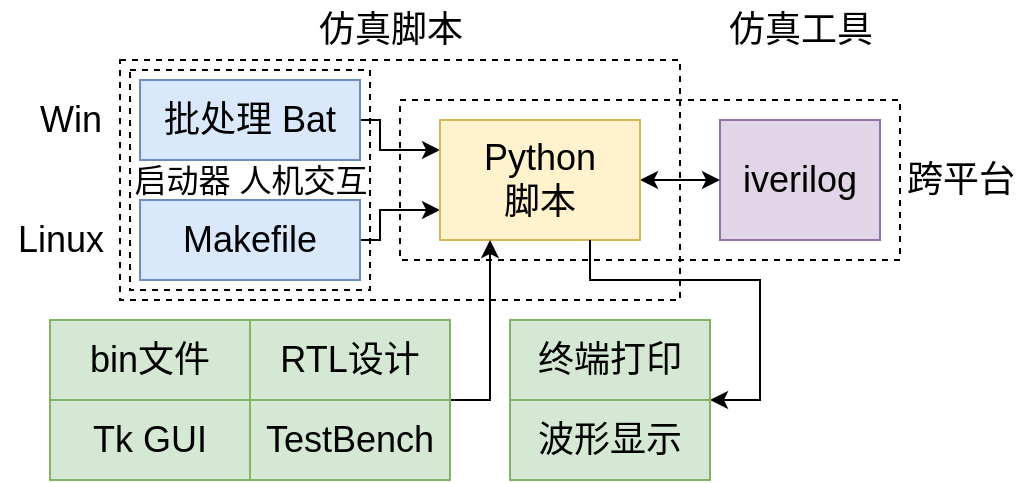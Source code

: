 <mxfile version="18.0.6" type="device"><diagram id="YtvwvDAg_z0UyHSXU93h" name="第 1 页"><mxGraphModel dx="716" dy="448" grid="1" gridSize="10" guides="1" tooltips="1" connect="1" arrows="1" fold="1" page="1" pageScale="1" pageWidth="827" pageHeight="1169" math="0" shadow="0"><root><mxCell id="0"/><mxCell id="1" parent="0"/><mxCell id="jq0FuVwtKyFCtbRI0XKJ-5" value="" style="rounded=0;whiteSpace=wrap;html=1;fillColor=none;dashed=1;" parent="1" vertex="1"><mxGeometry x="245" y="265" width="120" height="110" as="geometry"/></mxCell><mxCell id="_eRq6vUdUgBELbqLA_iJ-10" value="" style="rounded=0;whiteSpace=wrap;html=1;dashed=1;fontSize=18;fillColor=none;" parent="1" vertex="1"><mxGeometry x="380" y="280" width="250" height="80" as="geometry"/></mxCell><mxCell id="_eRq6vUdUgBELbqLA_iJ-9" value="" style="rounded=0;whiteSpace=wrap;html=1;fontSize=18;fillColor=none;dashed=1;" parent="1" vertex="1"><mxGeometry x="240" y="260" width="280" height="120" as="geometry"/></mxCell><mxCell id="_eRq6vUdUgBELbqLA_iJ-1" value="仿真脚本" style="text;html=1;align=center;verticalAlign=middle;resizable=0;points=[];autosize=1;strokeColor=none;fillColor=none;fontSize=18;" parent="1" vertex="1"><mxGeometry x="330" y="230" width="90" height="30" as="geometry"/></mxCell><mxCell id="_eRq6vUdUgBELbqLA_iJ-2" value="仿真工具" style="text;html=1;align=center;verticalAlign=middle;resizable=0;points=[];autosize=1;strokeColor=none;fillColor=none;fontSize=18;" parent="1" vertex="1"><mxGeometry x="535" y="230" width="90" height="30" as="geometry"/></mxCell><mxCell id="_eRq6vUdUgBELbqLA_iJ-3" value="iverilog" style="whiteSpace=wrap;html=1;fontSize=18;fillColor=#e1d5e7;strokeColor=#9673a6;" parent="1" vertex="1"><mxGeometry x="540" y="290" width="80" height="60" as="geometry"/></mxCell><mxCell id="jq0FuVwtKyFCtbRI0XKJ-3" style="edgeStyle=orthogonalEdgeStyle;rounded=0;orthogonalLoop=1;jettySize=auto;html=1;exitX=1;exitY=0.5;exitDx=0;exitDy=0;entryX=0;entryY=0.25;entryDx=0;entryDy=0;" parent="1" source="_eRq6vUdUgBELbqLA_iJ-4" target="_eRq6vUdUgBELbqLA_iJ-6" edge="1"><mxGeometry relative="1" as="geometry"><Array as="points"><mxPoint x="370" y="290"/><mxPoint x="370" y="305"/></Array></mxGeometry></mxCell><mxCell id="_eRq6vUdUgBELbqLA_iJ-4" value="批处理 Bat" style="whiteSpace=wrap;html=1;fontSize=18;fillColor=#dae8fc;strokeColor=#6c8ebf;" parent="1" vertex="1"><mxGeometry x="250" y="270" width="110" height="40" as="geometry"/></mxCell><mxCell id="jq0FuVwtKyFCtbRI0XKJ-2" style="edgeStyle=orthogonalEdgeStyle;rounded=0;orthogonalLoop=1;jettySize=auto;html=1;exitX=1;exitY=0.5;exitDx=0;exitDy=0;entryX=0;entryY=0.75;entryDx=0;entryDy=0;" parent="1" source="_eRq6vUdUgBELbqLA_iJ-5" target="_eRq6vUdUgBELbqLA_iJ-6" edge="1"><mxGeometry relative="1" as="geometry"><Array as="points"><mxPoint x="370" y="350"/><mxPoint x="370" y="335"/></Array></mxGeometry></mxCell><mxCell id="_eRq6vUdUgBELbqLA_iJ-5" value="Makefile" style="whiteSpace=wrap;html=1;fontSize=18;fillColor=#dae8fc;strokeColor=#6c8ebf;" parent="1" vertex="1"><mxGeometry x="250" y="330" width="110" height="40" as="geometry"/></mxCell><mxCell id="jq0FuVwtKyFCtbRI0XKJ-4" style="edgeStyle=orthogonalEdgeStyle;rounded=0;orthogonalLoop=1;jettySize=auto;html=1;exitX=1;exitY=0.5;exitDx=0;exitDy=0;entryX=0;entryY=0.5;entryDx=0;entryDy=0;startArrow=classic;startFill=1;" parent="1" source="_eRq6vUdUgBELbqLA_iJ-6" target="_eRq6vUdUgBELbqLA_iJ-3" edge="1"><mxGeometry relative="1" as="geometry"/></mxCell><mxCell id="_eRq6vUdUgBELbqLA_iJ-6" value="Python&lt;br&gt;脚本" style="whiteSpace=wrap;html=1;fontSize=18;fillColor=#fff2cc;strokeColor=#d6b656;" parent="1" vertex="1"><mxGeometry x="400" y="290" width="100" height="60" as="geometry"/></mxCell><mxCell id="_eRq6vUdUgBELbqLA_iJ-7" value="Win" style="text;html=1;align=center;verticalAlign=middle;resizable=0;points=[];autosize=1;strokeColor=none;fillColor=none;fontSize=18;" parent="1" vertex="1"><mxGeometry x="190" y="275" width="50" height="30" as="geometry"/></mxCell><mxCell id="_eRq6vUdUgBELbqLA_iJ-8" value="Linux" style="text;html=1;align=center;verticalAlign=middle;resizable=0;points=[];autosize=1;strokeColor=none;fillColor=none;fontSize=18;" parent="1" vertex="1"><mxGeometry x="180" y="335" width="60" height="30" as="geometry"/></mxCell><mxCell id="_eRq6vUdUgBELbqLA_iJ-11" value="跨平台" style="text;html=1;align=center;verticalAlign=middle;resizable=0;points=[];autosize=1;strokeColor=none;fillColor=none;fontSize=18;" parent="1" vertex="1"><mxGeometry x="625" y="305" width="70" height="30" as="geometry"/></mxCell><mxCell id="jq0FuVwtKyFCtbRI0XKJ-6" value="启动器 人机交互" style="text;html=1;align=center;verticalAlign=middle;resizable=0;points=[];autosize=1;strokeColor=none;fillColor=none;fontSize=16;" parent="1" vertex="1"><mxGeometry x="240" y="310" width="130" height="20" as="geometry"/></mxCell><mxCell id="tAvZTX7G66Qth7UfKsFP-3" style="edgeStyle=orthogonalEdgeStyle;rounded=0;orthogonalLoop=1;jettySize=auto;html=1;exitX=1;exitY=1;exitDx=0;exitDy=0;fontSize=18;entryX=0.25;entryY=1;entryDx=0;entryDy=0;" parent="1" source="tAvZTX7G66Qth7UfKsFP-5" target="_eRq6vUdUgBELbqLA_iJ-6" edge="1"><mxGeometry relative="1" as="geometry"><Array as="points"><mxPoint x="425" y="430"/></Array></mxGeometry></mxCell><mxCell id="tAvZTX7G66Qth7UfKsFP-1" value="RTL设计" style="rounded=0;whiteSpace=wrap;html=1;fontSize=18;fillColor=#d5e8d4;strokeColor=#82b366;" parent="1" vertex="1"><mxGeometry x="305" y="390" width="100" height="40" as="geometry"/></mxCell><mxCell id="tAvZTX7G66Qth7UfKsFP-2" value="TestBench" style="whiteSpace=wrap;html=1;fontSize=18;fillColor=#d5e8d4;strokeColor=#82b366;" parent="1" vertex="1"><mxGeometry x="305" y="430" width="100" height="40" as="geometry"/></mxCell><mxCell id="tAvZTX7G66Qth7UfKsFP-5" value="RTL设计" style="rounded=0;whiteSpace=wrap;html=1;fontSize=18;fillColor=#d5e8d4;strokeColor=#82b366;" parent="1" vertex="1"><mxGeometry x="305" y="390" width="100" height="40" as="geometry"/></mxCell><mxCell id="tAvZTX7G66Qth7UfKsFP-6" value="TestBench" style="whiteSpace=wrap;html=1;fontSize=18;fillColor=#d5e8d4;strokeColor=#82b366;" parent="1" vertex="1"><mxGeometry x="305" y="430" width="100" height="40" as="geometry"/></mxCell><mxCell id="tAvZTX7G66Qth7UfKsFP-9" style="edgeStyle=orthogonalEdgeStyle;rounded=0;orthogonalLoop=1;jettySize=auto;html=1;exitX=0.75;exitY=1;exitDx=0;exitDy=0;entryX=1;entryY=0;entryDx=0;entryDy=0;fontSize=18;" parent="1" source="_eRq6vUdUgBELbqLA_iJ-6" target="tAvZTX7G66Qth7UfKsFP-8" edge="1"><mxGeometry relative="1" as="geometry"><Array as="points"><mxPoint x="475" y="370"/><mxPoint x="560" y="370"/><mxPoint x="560" y="430"/></Array></mxGeometry></mxCell><mxCell id="tAvZTX7G66Qth7UfKsFP-7" value="终端打印" style="rounded=0;whiteSpace=wrap;html=1;fontSize=18;fillColor=#d5e8d4;strokeColor=#82b366;" parent="1" vertex="1"><mxGeometry x="435" y="390" width="100" height="40" as="geometry"/></mxCell><mxCell id="tAvZTX7G66Qth7UfKsFP-8" value="波形显示" style="whiteSpace=wrap;html=1;fontSize=18;fillColor=#d5e8d4;strokeColor=#82b366;" parent="1" vertex="1"><mxGeometry x="435" y="430" width="100" height="40" as="geometry"/></mxCell><mxCell id="q_hEzp-S8VnG4FJYrQZe-1" value="bin文件" style="rounded=0;whiteSpace=wrap;html=1;fillColor=#d5e8d4;strokeColor=#82b366;fontSize=18;" vertex="1" parent="1"><mxGeometry x="205" y="390" width="100" height="40" as="geometry"/></mxCell><mxCell id="q_hEzp-S8VnG4FJYrQZe-2" value="Tk GUI" style="rounded=0;whiteSpace=wrap;html=1;fillColor=#d5e8d4;strokeColor=#82b366;fontSize=18;" vertex="1" parent="1"><mxGeometry x="205" y="430" width="100" height="40" as="geometry"/></mxCell></root></mxGraphModel></diagram></mxfile>